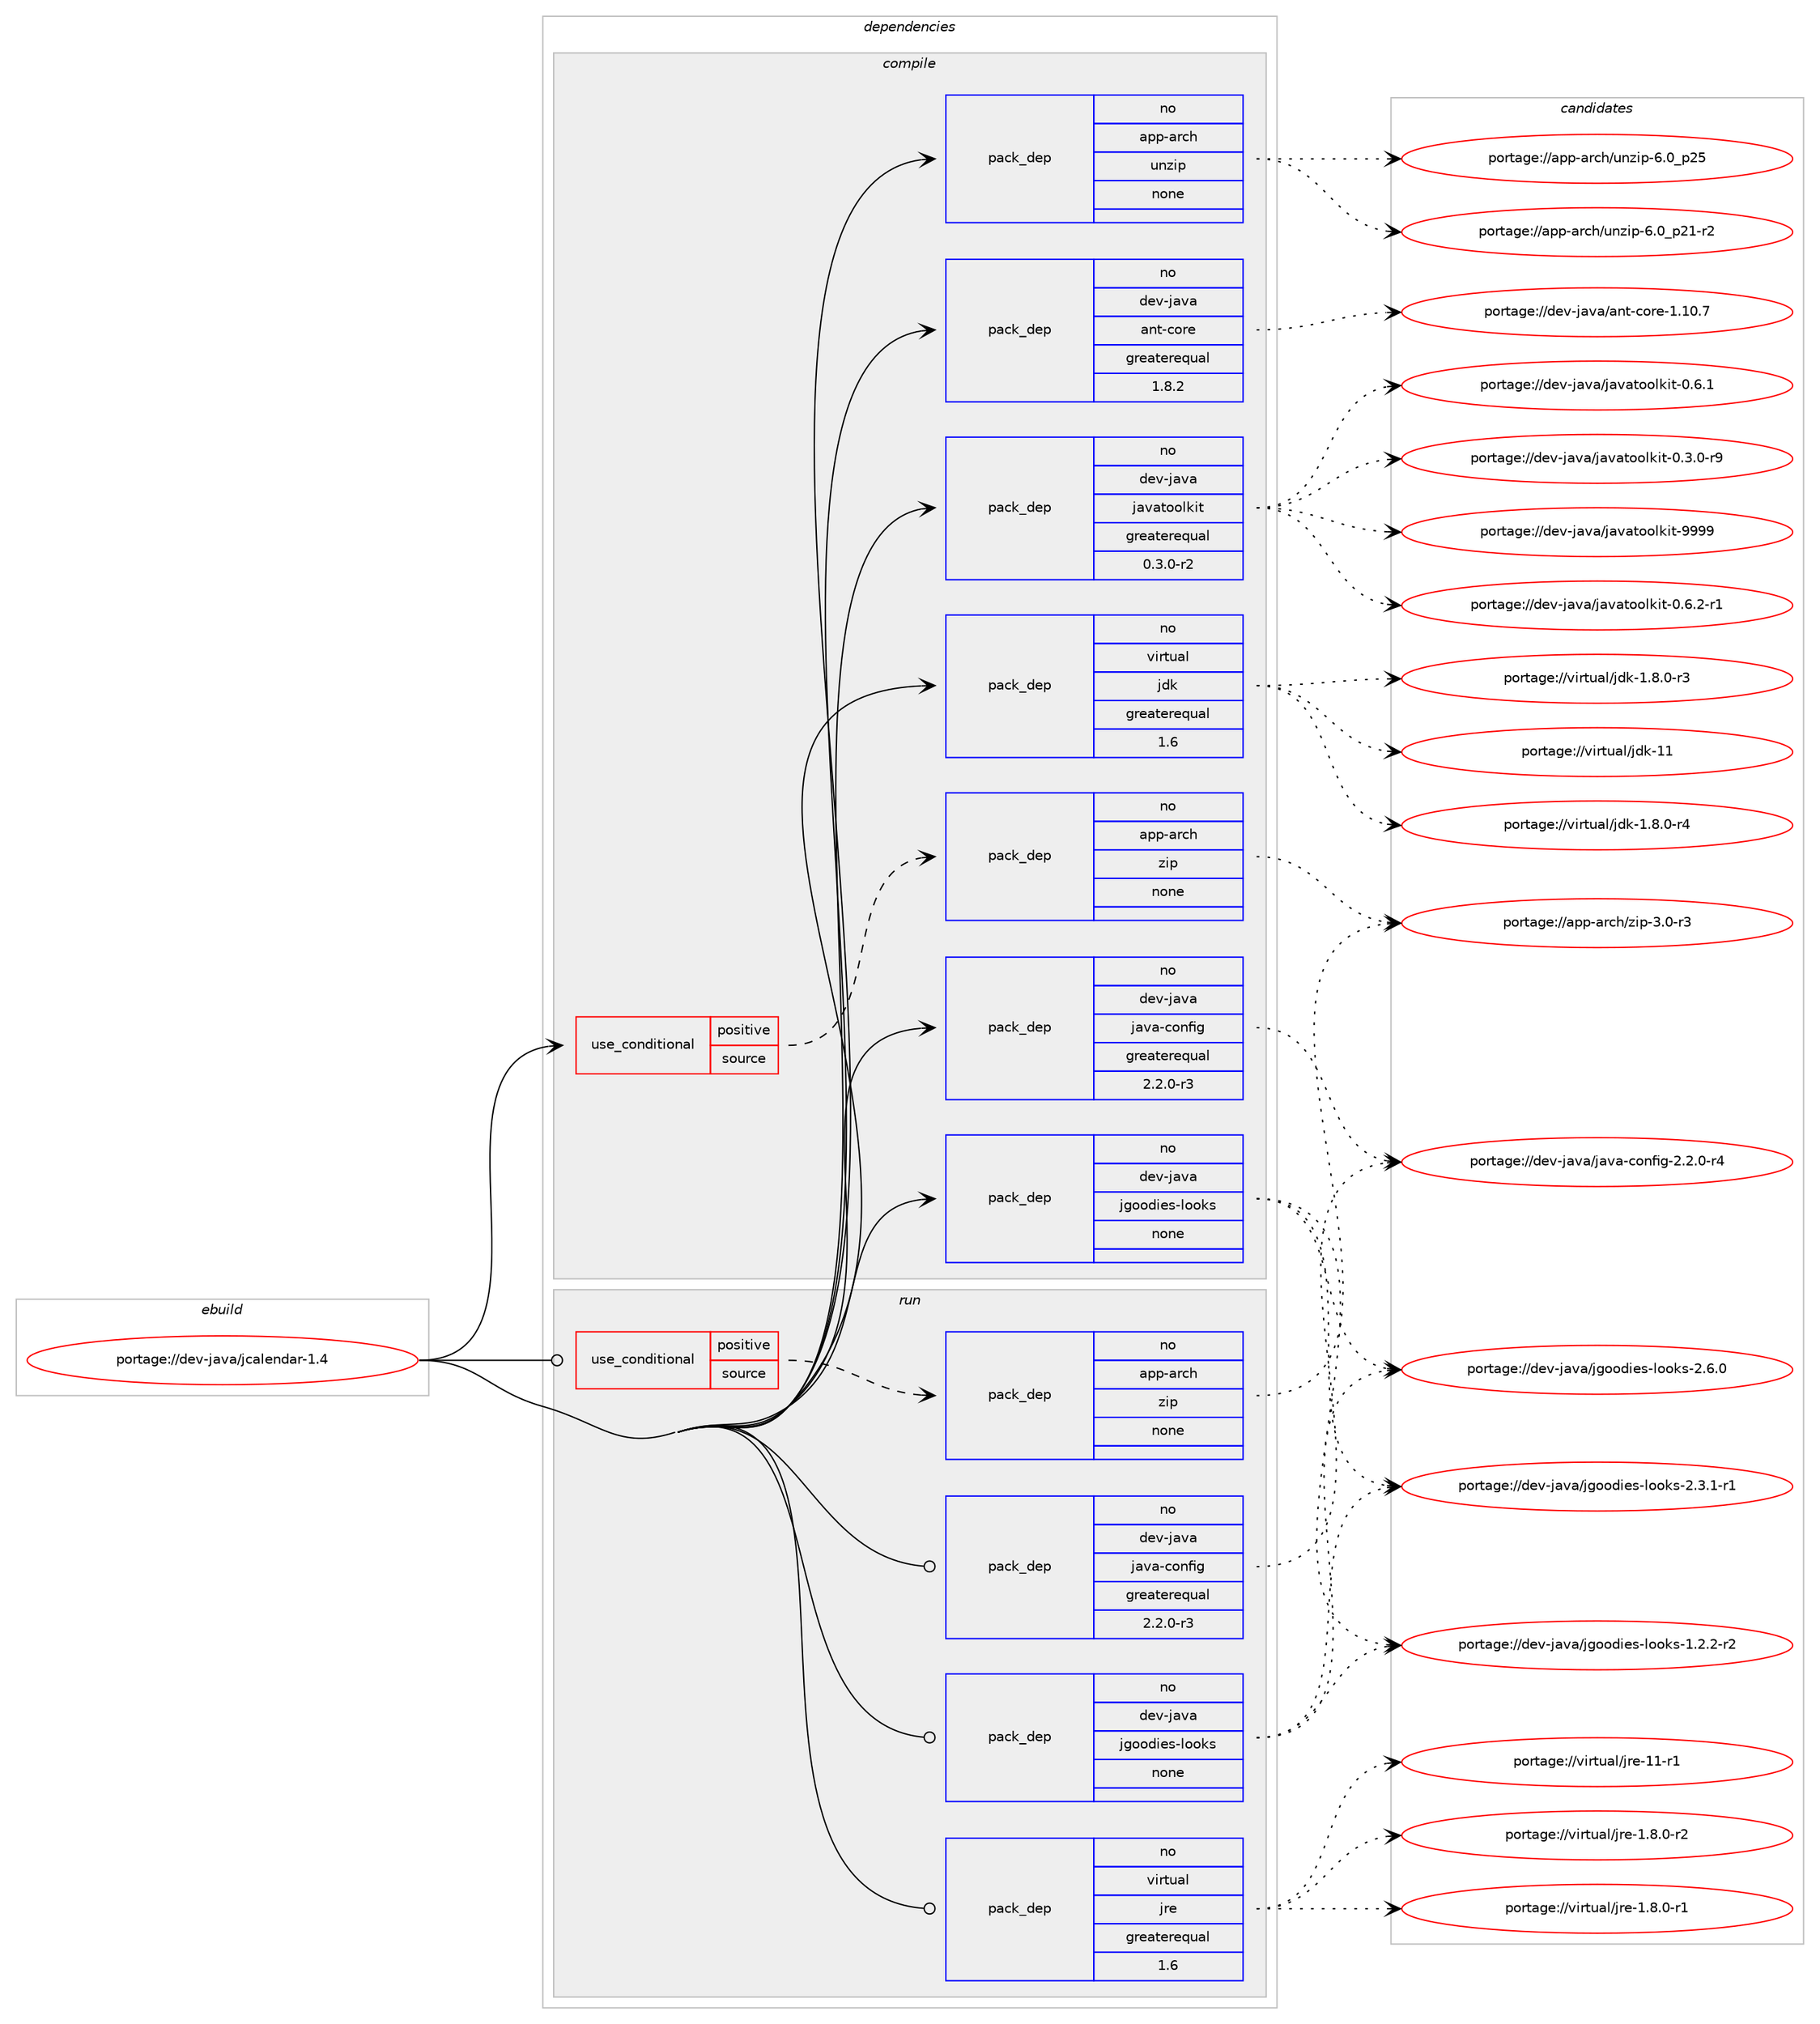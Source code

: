 digraph prolog {

# *************
# Graph options
# *************

newrank=true;
concentrate=true;
compound=true;
graph [rankdir=LR,fontname=Helvetica,fontsize=10,ranksep=1.5];#, ranksep=2.5, nodesep=0.2];
edge  [arrowhead=vee];
node  [fontname=Helvetica,fontsize=10];

# **********
# The ebuild
# **********

subgraph cluster_leftcol {
color=gray;
rank=same;
label=<<i>ebuild</i>>;
id [label="portage://dev-java/jcalendar-1.4", color=red, width=4, href="../dev-java/jcalendar-1.4.svg"];
}

# ****************
# The dependencies
# ****************

subgraph cluster_midcol {
color=gray;
label=<<i>dependencies</i>>;
subgraph cluster_compile {
fillcolor="#eeeeee";
style=filled;
label=<<i>compile</i>>;
subgraph cond129889 {
dependency529971 [label=<<TABLE BORDER="0" CELLBORDER="1" CELLSPACING="0" CELLPADDING="4"><TR><TD ROWSPAN="3" CELLPADDING="10">use_conditional</TD></TR><TR><TD>positive</TD></TR><TR><TD>source</TD></TR></TABLE>>, shape=none, color=red];
subgraph pack394470 {
dependency529972 [label=<<TABLE BORDER="0" CELLBORDER="1" CELLSPACING="0" CELLPADDING="4" WIDTH="220"><TR><TD ROWSPAN="6" CELLPADDING="30">pack_dep</TD></TR><TR><TD WIDTH="110">no</TD></TR><TR><TD>app-arch</TD></TR><TR><TD>zip</TD></TR><TR><TD>none</TD></TR><TR><TD></TD></TR></TABLE>>, shape=none, color=blue];
}
dependency529971:e -> dependency529972:w [weight=20,style="dashed",arrowhead="vee"];
}
id:e -> dependency529971:w [weight=20,style="solid",arrowhead="vee"];
subgraph pack394471 {
dependency529973 [label=<<TABLE BORDER="0" CELLBORDER="1" CELLSPACING="0" CELLPADDING="4" WIDTH="220"><TR><TD ROWSPAN="6" CELLPADDING="30">pack_dep</TD></TR><TR><TD WIDTH="110">no</TD></TR><TR><TD>app-arch</TD></TR><TR><TD>unzip</TD></TR><TR><TD>none</TD></TR><TR><TD></TD></TR></TABLE>>, shape=none, color=blue];
}
id:e -> dependency529973:w [weight=20,style="solid",arrowhead="vee"];
subgraph pack394472 {
dependency529974 [label=<<TABLE BORDER="0" CELLBORDER="1" CELLSPACING="0" CELLPADDING="4" WIDTH="220"><TR><TD ROWSPAN="6" CELLPADDING="30">pack_dep</TD></TR><TR><TD WIDTH="110">no</TD></TR><TR><TD>dev-java</TD></TR><TR><TD>ant-core</TD></TR><TR><TD>greaterequal</TD></TR><TR><TD>1.8.2</TD></TR></TABLE>>, shape=none, color=blue];
}
id:e -> dependency529974:w [weight=20,style="solid",arrowhead="vee"];
subgraph pack394473 {
dependency529975 [label=<<TABLE BORDER="0" CELLBORDER="1" CELLSPACING="0" CELLPADDING="4" WIDTH="220"><TR><TD ROWSPAN="6" CELLPADDING="30">pack_dep</TD></TR><TR><TD WIDTH="110">no</TD></TR><TR><TD>dev-java</TD></TR><TR><TD>java-config</TD></TR><TR><TD>greaterequal</TD></TR><TR><TD>2.2.0-r3</TD></TR></TABLE>>, shape=none, color=blue];
}
id:e -> dependency529975:w [weight=20,style="solid",arrowhead="vee"];
subgraph pack394474 {
dependency529976 [label=<<TABLE BORDER="0" CELLBORDER="1" CELLSPACING="0" CELLPADDING="4" WIDTH="220"><TR><TD ROWSPAN="6" CELLPADDING="30">pack_dep</TD></TR><TR><TD WIDTH="110">no</TD></TR><TR><TD>dev-java</TD></TR><TR><TD>javatoolkit</TD></TR><TR><TD>greaterequal</TD></TR><TR><TD>0.3.0-r2</TD></TR></TABLE>>, shape=none, color=blue];
}
id:e -> dependency529976:w [weight=20,style="solid",arrowhead="vee"];
subgraph pack394475 {
dependency529977 [label=<<TABLE BORDER="0" CELLBORDER="1" CELLSPACING="0" CELLPADDING="4" WIDTH="220"><TR><TD ROWSPAN="6" CELLPADDING="30">pack_dep</TD></TR><TR><TD WIDTH="110">no</TD></TR><TR><TD>dev-java</TD></TR><TR><TD>jgoodies-looks</TD></TR><TR><TD>none</TD></TR><TR><TD></TD></TR></TABLE>>, shape=none, color=blue];
}
id:e -> dependency529977:w [weight=20,style="solid",arrowhead="vee"];
subgraph pack394476 {
dependency529978 [label=<<TABLE BORDER="0" CELLBORDER="1" CELLSPACING="0" CELLPADDING="4" WIDTH="220"><TR><TD ROWSPAN="6" CELLPADDING="30">pack_dep</TD></TR><TR><TD WIDTH="110">no</TD></TR><TR><TD>virtual</TD></TR><TR><TD>jdk</TD></TR><TR><TD>greaterequal</TD></TR><TR><TD>1.6</TD></TR></TABLE>>, shape=none, color=blue];
}
id:e -> dependency529978:w [weight=20,style="solid",arrowhead="vee"];
}
subgraph cluster_compileandrun {
fillcolor="#eeeeee";
style=filled;
label=<<i>compile and run</i>>;
}
subgraph cluster_run {
fillcolor="#eeeeee";
style=filled;
label=<<i>run</i>>;
subgraph cond129890 {
dependency529979 [label=<<TABLE BORDER="0" CELLBORDER="1" CELLSPACING="0" CELLPADDING="4"><TR><TD ROWSPAN="3" CELLPADDING="10">use_conditional</TD></TR><TR><TD>positive</TD></TR><TR><TD>source</TD></TR></TABLE>>, shape=none, color=red];
subgraph pack394477 {
dependency529980 [label=<<TABLE BORDER="0" CELLBORDER="1" CELLSPACING="0" CELLPADDING="4" WIDTH="220"><TR><TD ROWSPAN="6" CELLPADDING="30">pack_dep</TD></TR><TR><TD WIDTH="110">no</TD></TR><TR><TD>app-arch</TD></TR><TR><TD>zip</TD></TR><TR><TD>none</TD></TR><TR><TD></TD></TR></TABLE>>, shape=none, color=blue];
}
dependency529979:e -> dependency529980:w [weight=20,style="dashed",arrowhead="vee"];
}
id:e -> dependency529979:w [weight=20,style="solid",arrowhead="odot"];
subgraph pack394478 {
dependency529981 [label=<<TABLE BORDER="0" CELLBORDER="1" CELLSPACING="0" CELLPADDING="4" WIDTH="220"><TR><TD ROWSPAN="6" CELLPADDING="30">pack_dep</TD></TR><TR><TD WIDTH="110">no</TD></TR><TR><TD>dev-java</TD></TR><TR><TD>java-config</TD></TR><TR><TD>greaterequal</TD></TR><TR><TD>2.2.0-r3</TD></TR></TABLE>>, shape=none, color=blue];
}
id:e -> dependency529981:w [weight=20,style="solid",arrowhead="odot"];
subgraph pack394479 {
dependency529982 [label=<<TABLE BORDER="0" CELLBORDER="1" CELLSPACING="0" CELLPADDING="4" WIDTH="220"><TR><TD ROWSPAN="6" CELLPADDING="30">pack_dep</TD></TR><TR><TD WIDTH="110">no</TD></TR><TR><TD>dev-java</TD></TR><TR><TD>jgoodies-looks</TD></TR><TR><TD>none</TD></TR><TR><TD></TD></TR></TABLE>>, shape=none, color=blue];
}
id:e -> dependency529982:w [weight=20,style="solid",arrowhead="odot"];
subgraph pack394480 {
dependency529983 [label=<<TABLE BORDER="0" CELLBORDER="1" CELLSPACING="0" CELLPADDING="4" WIDTH="220"><TR><TD ROWSPAN="6" CELLPADDING="30">pack_dep</TD></TR><TR><TD WIDTH="110">no</TD></TR><TR><TD>virtual</TD></TR><TR><TD>jre</TD></TR><TR><TD>greaterequal</TD></TR><TR><TD>1.6</TD></TR></TABLE>>, shape=none, color=blue];
}
id:e -> dependency529983:w [weight=20,style="solid",arrowhead="odot"];
}
}

# **************
# The candidates
# **************

subgraph cluster_choices {
rank=same;
color=gray;
label=<<i>candidates</i>>;

subgraph choice394470 {
color=black;
nodesep=1;
choice9711211245971149910447122105112455146484511451 [label="portage://app-arch/zip-3.0-r3", color=red, width=4,href="../app-arch/zip-3.0-r3.svg"];
dependency529972:e -> choice9711211245971149910447122105112455146484511451:w [style=dotted,weight="100"];
}
subgraph choice394471 {
color=black;
nodesep=1;
choice971121124597114991044711711012210511245544648951125053 [label="portage://app-arch/unzip-6.0_p25", color=red, width=4,href="../app-arch/unzip-6.0_p25.svg"];
choice9711211245971149910447117110122105112455446489511250494511450 [label="portage://app-arch/unzip-6.0_p21-r2", color=red, width=4,href="../app-arch/unzip-6.0_p21-r2.svg"];
dependency529973:e -> choice971121124597114991044711711012210511245544648951125053:w [style=dotted,weight="100"];
dependency529973:e -> choice9711211245971149910447117110122105112455446489511250494511450:w [style=dotted,weight="100"];
}
subgraph choice394472 {
color=black;
nodesep=1;
choice1001011184510697118974797110116459911111410145494649484655 [label="portage://dev-java/ant-core-1.10.7", color=red, width=4,href="../dev-java/ant-core-1.10.7.svg"];
dependency529974:e -> choice1001011184510697118974797110116459911111410145494649484655:w [style=dotted,weight="100"];
}
subgraph choice394473 {
color=black;
nodesep=1;
choice10010111845106971189747106971189745991111101021051034550465046484511452 [label="portage://dev-java/java-config-2.2.0-r4", color=red, width=4,href="../dev-java/java-config-2.2.0-r4.svg"];
dependency529975:e -> choice10010111845106971189747106971189745991111101021051034550465046484511452:w [style=dotted,weight="100"];
}
subgraph choice394474 {
color=black;
nodesep=1;
choice1001011184510697118974710697118971161111111081071051164557575757 [label="portage://dev-java/javatoolkit-9999", color=red, width=4,href="../dev-java/javatoolkit-9999.svg"];
choice1001011184510697118974710697118971161111111081071051164548465446504511449 [label="portage://dev-java/javatoolkit-0.6.2-r1", color=red, width=4,href="../dev-java/javatoolkit-0.6.2-r1.svg"];
choice100101118451069711897471069711897116111111108107105116454846544649 [label="portage://dev-java/javatoolkit-0.6.1", color=red, width=4,href="../dev-java/javatoolkit-0.6.1.svg"];
choice1001011184510697118974710697118971161111111081071051164548465146484511457 [label="portage://dev-java/javatoolkit-0.3.0-r9", color=red, width=4,href="../dev-java/javatoolkit-0.3.0-r9.svg"];
dependency529976:e -> choice1001011184510697118974710697118971161111111081071051164557575757:w [style=dotted,weight="100"];
dependency529976:e -> choice1001011184510697118974710697118971161111111081071051164548465446504511449:w [style=dotted,weight="100"];
dependency529976:e -> choice100101118451069711897471069711897116111111108107105116454846544649:w [style=dotted,weight="100"];
dependency529976:e -> choice1001011184510697118974710697118971161111111081071051164548465146484511457:w [style=dotted,weight="100"];
}
subgraph choice394475 {
color=black;
nodesep=1;
choice1001011184510697118974710610311111110010510111545108111111107115455046544648 [label="portage://dev-java/jgoodies-looks-2.6.0", color=red, width=4,href="../dev-java/jgoodies-looks-2.6.0.svg"];
choice10010111845106971189747106103111111100105101115451081111111071154550465146494511449 [label="portage://dev-java/jgoodies-looks-2.3.1-r1", color=red, width=4,href="../dev-java/jgoodies-looks-2.3.1-r1.svg"];
choice10010111845106971189747106103111111100105101115451081111111071154549465046504511450 [label="portage://dev-java/jgoodies-looks-1.2.2-r2", color=red, width=4,href="../dev-java/jgoodies-looks-1.2.2-r2.svg"];
dependency529977:e -> choice1001011184510697118974710610311111110010510111545108111111107115455046544648:w [style=dotted,weight="100"];
dependency529977:e -> choice10010111845106971189747106103111111100105101115451081111111071154550465146494511449:w [style=dotted,weight="100"];
dependency529977:e -> choice10010111845106971189747106103111111100105101115451081111111071154549465046504511450:w [style=dotted,weight="100"];
}
subgraph choice394476 {
color=black;
nodesep=1;
choice1181051141161179710847106100107454949 [label="portage://virtual/jdk-11", color=red, width=4,href="../virtual/jdk-11.svg"];
choice11810511411611797108471061001074549465646484511452 [label="portage://virtual/jdk-1.8.0-r4", color=red, width=4,href="../virtual/jdk-1.8.0-r4.svg"];
choice11810511411611797108471061001074549465646484511451 [label="portage://virtual/jdk-1.8.0-r3", color=red, width=4,href="../virtual/jdk-1.8.0-r3.svg"];
dependency529978:e -> choice1181051141161179710847106100107454949:w [style=dotted,weight="100"];
dependency529978:e -> choice11810511411611797108471061001074549465646484511452:w [style=dotted,weight="100"];
dependency529978:e -> choice11810511411611797108471061001074549465646484511451:w [style=dotted,weight="100"];
}
subgraph choice394477 {
color=black;
nodesep=1;
choice9711211245971149910447122105112455146484511451 [label="portage://app-arch/zip-3.0-r3", color=red, width=4,href="../app-arch/zip-3.0-r3.svg"];
dependency529980:e -> choice9711211245971149910447122105112455146484511451:w [style=dotted,weight="100"];
}
subgraph choice394478 {
color=black;
nodesep=1;
choice10010111845106971189747106971189745991111101021051034550465046484511452 [label="portage://dev-java/java-config-2.2.0-r4", color=red, width=4,href="../dev-java/java-config-2.2.0-r4.svg"];
dependency529981:e -> choice10010111845106971189747106971189745991111101021051034550465046484511452:w [style=dotted,weight="100"];
}
subgraph choice394479 {
color=black;
nodesep=1;
choice1001011184510697118974710610311111110010510111545108111111107115455046544648 [label="portage://dev-java/jgoodies-looks-2.6.0", color=red, width=4,href="../dev-java/jgoodies-looks-2.6.0.svg"];
choice10010111845106971189747106103111111100105101115451081111111071154550465146494511449 [label="portage://dev-java/jgoodies-looks-2.3.1-r1", color=red, width=4,href="../dev-java/jgoodies-looks-2.3.1-r1.svg"];
choice10010111845106971189747106103111111100105101115451081111111071154549465046504511450 [label="portage://dev-java/jgoodies-looks-1.2.2-r2", color=red, width=4,href="../dev-java/jgoodies-looks-1.2.2-r2.svg"];
dependency529982:e -> choice1001011184510697118974710610311111110010510111545108111111107115455046544648:w [style=dotted,weight="100"];
dependency529982:e -> choice10010111845106971189747106103111111100105101115451081111111071154550465146494511449:w [style=dotted,weight="100"];
dependency529982:e -> choice10010111845106971189747106103111111100105101115451081111111071154549465046504511450:w [style=dotted,weight="100"];
}
subgraph choice394480 {
color=black;
nodesep=1;
choice11810511411611797108471061141014549494511449 [label="portage://virtual/jre-11-r1", color=red, width=4,href="../virtual/jre-11-r1.svg"];
choice11810511411611797108471061141014549465646484511450 [label="portage://virtual/jre-1.8.0-r2", color=red, width=4,href="../virtual/jre-1.8.0-r2.svg"];
choice11810511411611797108471061141014549465646484511449 [label="portage://virtual/jre-1.8.0-r1", color=red, width=4,href="../virtual/jre-1.8.0-r1.svg"];
dependency529983:e -> choice11810511411611797108471061141014549494511449:w [style=dotted,weight="100"];
dependency529983:e -> choice11810511411611797108471061141014549465646484511450:w [style=dotted,weight="100"];
dependency529983:e -> choice11810511411611797108471061141014549465646484511449:w [style=dotted,weight="100"];
}
}

}
